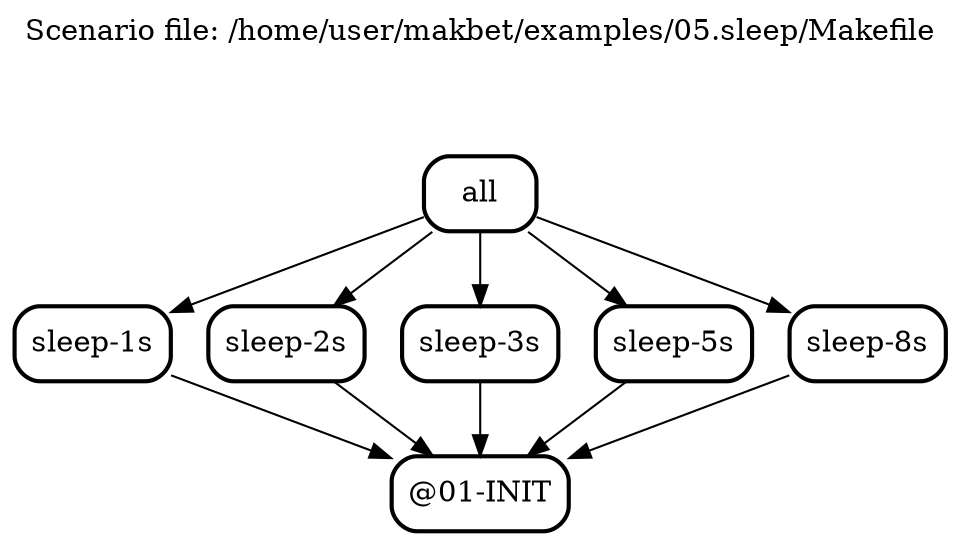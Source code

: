 digraph {

// This file has been generated by makbet heads/master-0-g0eba8f3
// Generation date: Mon Aug 31 12:05:19 AM CEST 2020
// Scenario file: /home/user/makbet/examples/05.sleep/Makefile

// Graph title.
labelloc="t";
label="Scenario file: /home/user/makbet/examples/05.sleep/Makefile\n\n\n\n";

// Global options for all nodes.
node [shape="box" style="rounded, bold"];


"@01-INIT";

"all" -> "sleep-1s";
"all" -> "sleep-2s";
"all" -> "sleep-3s";
"all" -> "sleep-5s";
"all" -> "sleep-8s";

"sleep-1s" -> "@01-INIT";

"sleep-2s" -> "@01-INIT";

"sleep-3s" -> "@01-INIT";

"sleep-5s" -> "@01-INIT";

"sleep-8s" -> "@01-INIT";

}


// End of file
